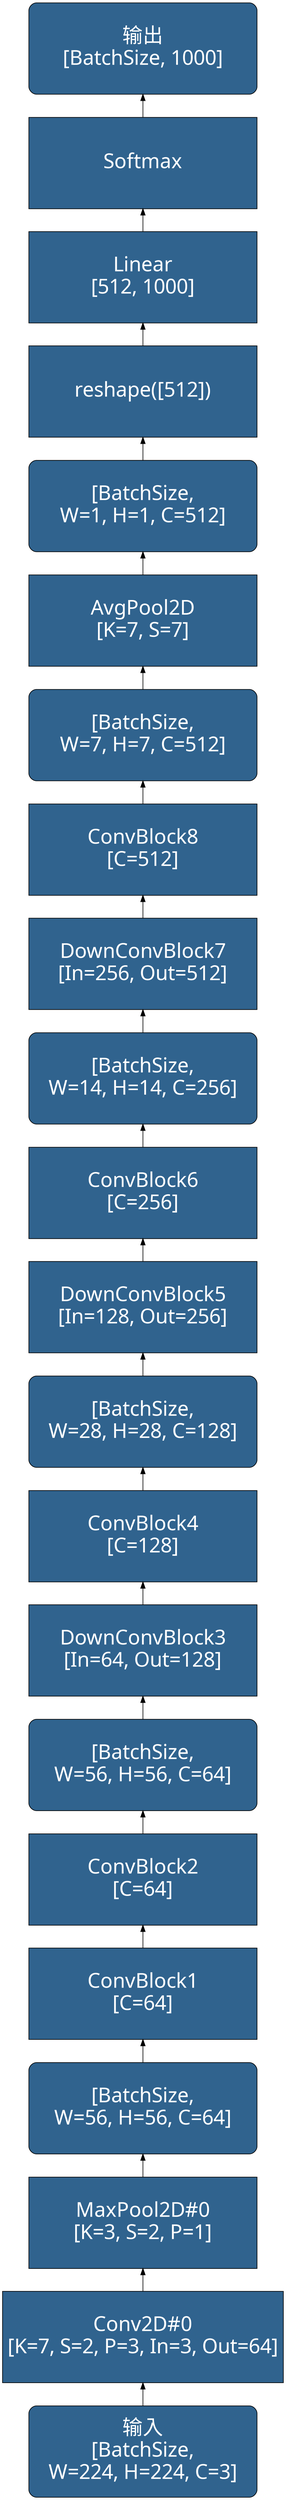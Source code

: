 digraph ResNet18 {
	rankdir=BT
    node [
		style=filled, 
		color=Black
		fontcolor=White, 
		fillcolor="#30638e", 
		fontname="SimHei",
		fontsize=32,
		width=5, height=2,
		shape="box",
	]
    inp [label="输入\n[BatchSize,\nW=224, H=224, C=3]", shape="Mrecord"]
    conv0 [label="Conv2D#0\n[K=7, S=2, P=3, In=3, Out=64]"]
    maxpool0 [label="MaxPool2D#0\n[K=3, S=2, P=1]"]
    featmap0 [label="[BatchSize,\nW=56, H=56, C=64]", shape="Mrecord"]
	convblock1 [label="ConvBlock1\n[C=64]"]
	convblock2 [label="ConvBlock2\n[C=64]"]
    featmap2 [label="[BatchSize,\nW=56, H=56, C=64]", shape="Mrecord"]
    downconvblock3 [label="DownConvBlock3\n[In=64, Out=128]"]
	convblock4 [label="ConvBlock4\n[C=128]"]
    featmap4 [label="[BatchSize,\nW=28, H=28, C=128]", shape="Mrecord"]
    downconvblock5 [label="DownConvBlock5\n[In=128, Out=256]"]
	convblock6 [label="ConvBlock6\n[C=256]"]
    featmap6 [label="[BatchSize,\nW=14, H=14, C=256]", shape="Mrecord"]
    downconvblock7 [label="DownConvBlock7\n[In=256, Out=512]"]
	convblock8 [label="ConvBlock8\n[C=512]"]
    featmap8 [label="[BatchSize,\nW=7, H=7, C=512]", shape="Mrecord"]
    avgpool [label="AvgPool2D\n[K=7, S=7]"]
    featmap9 [label="[BatchSize,\nW=1, H=1, C=512]", shape="Mrecord"]
    reshape [label="reshape([512])"]
    linear [label="Linear\n[512, 1000]"]
    softmax [label="Softmax"]
	oup [label="输出\n[BatchSize, 1000]", shape="Mrecord"]

    inp -> conv0 -> maxpool0 -> featmap0 -> convblock1 -> convblock2 -> 
        featmap2 -> downconvblock3 -> convblock4 -> featmap4 ->
        downconvblock5 -> convblock6 -> featmap6 ->
        downconvblock7 -> convblock8 -> featmap8 -> avgpool ->
        featmap9 -> reshape -> linear -> softmax -> oup

}